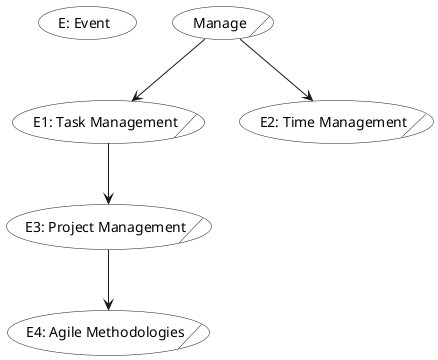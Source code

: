 @startuml "Manage"

skinparam usecase {
BackgroundColor transparent
shadowing false
}
(E: Event)

(Manage)/ as E0 
(E1: Task Management)/ as E1
(E2: Time Management)/ as E2 
(E3: Project Management)/ as E3
(E4: Agile Methodologies)/ as E4 


E0 --> E1
E0 --> E2


E1 --> E3
E3 --> E4




@enduml


